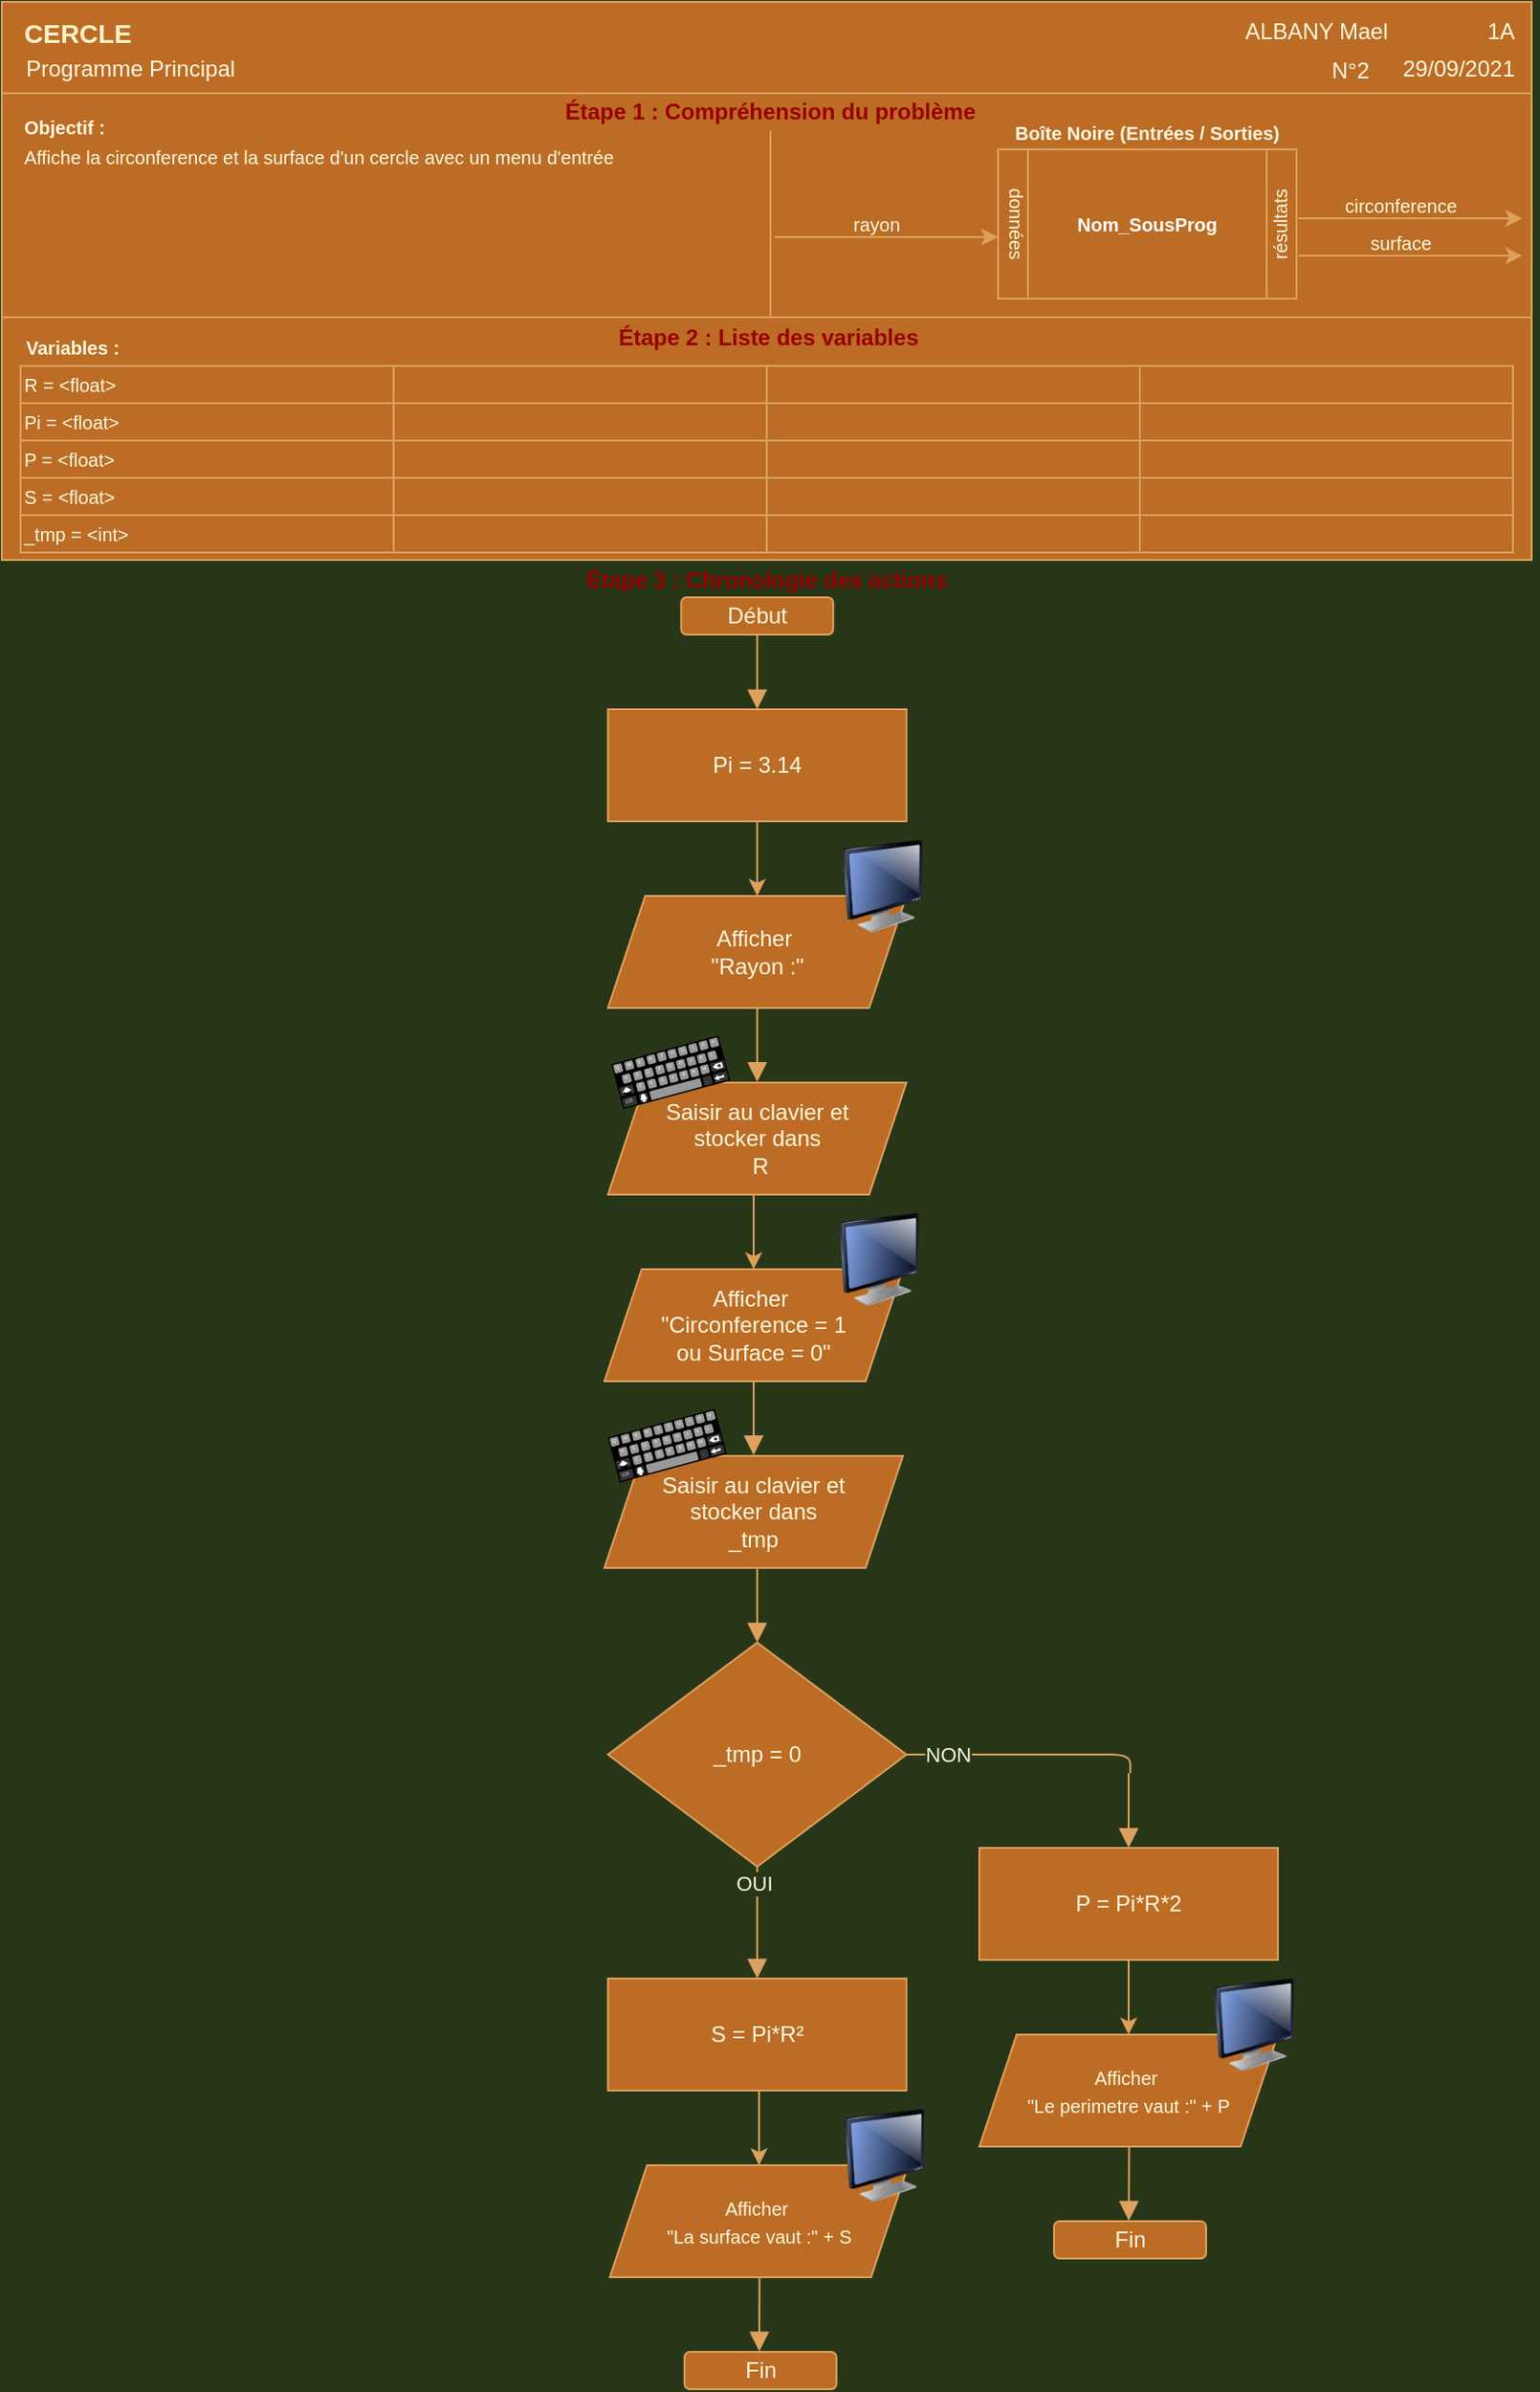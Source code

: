 <mxfile version="15.2.7" type="device"><diagram id="C5RBs43oDa-KdzZeNtuy" name="Page-1"><mxGraphModel dx="2756" dy="2169" grid="1" gridSize="10" guides="1" tooltips="1" connect="1" arrows="1" fold="1" page="1" pageScale="1" pageWidth="827" pageHeight="1169" background="#283618" math="0" shadow="0"><root><mxCell id="WIyWlLk6GJQsqaUBKTNV-0"/><mxCell id="WIyWlLk6GJQsqaUBKTNV-1" parent="WIyWlLk6GJQsqaUBKTNV-0"/><mxCell id="lnCyzunkSjbtColJnRYk-47" value="" style="group;fontColor=#FEFAE0;" parent="WIyWlLk6GJQsqaUBKTNV-1" vertex="1" connectable="0"><mxGeometry x="-1650" y="-1169" width="820" height="299" as="geometry"/></mxCell><mxCell id="lnCyzunkSjbtColJnRYk-46" value="" style="group;allowArrows=0;dropTarget=0;recursiveResize=0;expand=0;movable=0;resizable=0;rotatable=0;deletable=0;cloneable=0;editable=0;fontColor=#FEFAE0;" parent="lnCyzunkSjbtColJnRYk-47" vertex="1" connectable="0"><mxGeometry width="820" height="299" as="geometry"/></mxCell><mxCell id="FBwt7Aevd6_M9OipMNYC-8" value="" style="rounded=0;whiteSpace=wrap;html=1;fontSize=12;align=left;fillColor=#BC6C25;strokeColor=#DDA15E;fontColor=#FEFAE0;deletable=0;cloneable=0;rotatable=0;resizable=0;movable=0;expand=0;recursiveResize=0;allowArrows=0;connectable=0;editable=0;" parent="lnCyzunkSjbtColJnRYk-46" vertex="1"><mxGeometry width="820" height="49" as="geometry"/></mxCell><mxCell id="td8Thl32gD1S19auqDvH-131" value="" style="rounded=0;whiteSpace=wrap;html=1;strokeWidth=1;perimeterSpacing=0;connectable=0;allowArrows=0;resizable=0;movable=0;rotatable=0;cloneable=0;deletable=0;resizeWidth=0;fillColor=#BC6C25;strokeColor=#DDA15E;expand=0;recursiveResize=0;editable=0;fontColor=#FEFAE0;" parent="lnCyzunkSjbtColJnRYk-46" vertex="1"><mxGeometry y="49" width="820" height="120" as="geometry"/></mxCell><mxCell id="pmkci14DqVWy7yplzHCR-0" value="" style="rounded=0;whiteSpace=wrap;html=1;fillColor=#BC6C25;strokeColor=#DDA15E;connectable=0;allowArrows=0;recursiveResize=0;expand=0;movable=0;resizable=0;rotatable=0;cloneable=0;deletable=0;editable=0;fontColor=#FEFAE0;" parent="lnCyzunkSjbtColJnRYk-46" vertex="1"><mxGeometry y="169" width="820" height="130" as="geometry"/></mxCell><mxCell id="FBwt7Aevd6_M9OipMNYC-7" value="" style="endArrow=none;html=1;fontSize=12;fontColor=#FEFAE0;startFill=0;endFill=0;anchorPointDirection=0;bendable=0;movable=0;cloneable=0;deletable=0;editable=0;strokeColor=#DDA15E;labelBackgroundColor=#283618;" parent="lnCyzunkSjbtColJnRYk-47" edge="1"><mxGeometry width="50" height="50" relative="1" as="geometry"><mxPoint x="412" y="69" as="sourcePoint"/><mxPoint x="412" y="169" as="targetPoint"/></mxGeometry></mxCell><mxCell id="05bFbuM6658bWkNC-nGX-0" value="" style="group;fontColor=#FEFAE0;" parent="lnCyzunkSjbtColJnRYk-47" vertex="1" connectable="0"><mxGeometry x="414" y="109" width="120" height="20" as="geometry"/></mxCell><mxCell id="05bFbuM6658bWkNC-nGX-1" value="" style="endArrow=classic;html=1;anchorPointDirection=0;bendable=0;cloneable=0;movable=0;deletable=0;editable=0;strokeColor=#DDA15E;fontColor=#FEFAE0;labelBackgroundColor=#283618;" parent="05bFbuM6658bWkNC-nGX-0" edge="1"><mxGeometry y="10" width="50" height="50" as="geometry"><mxPoint y="17" as="sourcePoint"/><mxPoint x="120" y="17" as="targetPoint"/></mxGeometry></mxCell><mxCell id="05bFbuM6658bWkNC-nGX-2" value="&lt;font style=&quot;font-size: 10px&quot;&gt;rayon&lt;br&gt;&lt;/font&gt;" style="text;html=1;strokeColor=none;fillColor=none;align=center;verticalAlign=middle;whiteSpace=wrap;rounded=0;connectable=0;allowArrows=0;recursiveResize=0;expand=0;movable=0;resizable=0;rotatable=0;cloneable=0;deletable=0;autosize=1;pointerEvents=0;fontColor=#FEFAE0;" parent="05bFbuM6658bWkNC-nGX-0" vertex="1"><mxGeometry x="35" width="40" height="20" as="geometry"/></mxCell><mxCell id="05bFbuM6658bWkNC-nGX-6" value="" style="group;fontColor=#FEFAE0;" parent="lnCyzunkSjbtColJnRYk-47" vertex="1" connectable="0"><mxGeometry x="695" y="99" width="120" height="20" as="geometry"/></mxCell><mxCell id="05bFbuM6658bWkNC-nGX-7" value="" style="endArrow=classic;html=1;anchorPointDirection=0;bendable=0;cloneable=0;movable=0;deletable=0;editable=0;strokeColor=#DDA15E;fontColor=#FEFAE0;labelBackgroundColor=#283618;" parent="05bFbuM6658bWkNC-nGX-6" edge="1"><mxGeometry y="10" width="50" height="50" as="geometry"><mxPoint y="17" as="sourcePoint"/><mxPoint x="120" y="17" as="targetPoint"/></mxGeometry></mxCell><mxCell id="05bFbuM6658bWkNC-nGX-8" value="&lt;font style=&quot;font-size: 10px&quot;&gt;circonference&lt;br&gt;&lt;/font&gt;" style="text;html=1;strokeColor=none;fillColor=none;align=center;verticalAlign=middle;whiteSpace=wrap;rounded=0;connectable=0;allowArrows=0;recursiveResize=0;expand=0;movable=0;resizable=0;rotatable=0;cloneable=0;deletable=0;autosize=1;pointerEvents=0;fontColor=#FEFAE0;" parent="05bFbuM6658bWkNC-nGX-6" vertex="1"><mxGeometry x="15" width="80" height="20" as="geometry"/></mxCell><mxCell id="td8Thl32gD1S19auqDvH-126" value="Programme Principal&amp;nbsp;" style="text;html=1;strokeColor=none;fillColor=none;align=left;verticalAlign=middle;whiteSpace=wrap;rounded=0;fontColor=#FEFAE0;connectable=0;allowArrows=0;recursiveResize=0;expand=0;movable=0;resizable=0;rotatable=0;cloneable=0;deletable=0;pointerEvents=0;" parent="WIyWlLk6GJQsqaUBKTNV-1" vertex="1"><mxGeometry x="-1639" y="-1143" width="238" height="20" as="geometry"/></mxCell><mxCell id="td8Thl32gD1S19auqDvH-127" value="ALBANY Mael" style="text;html=1;strokeColor=none;fillColor=none;align=right;verticalAlign=middle;whiteSpace=wrap;rounded=0;movable=0;resizable=0;rotatable=0;deletable=0;editable=1;connectable=0;fontColor=#FEFAE0;allowArrows=0;recursiveResize=0;expand=0;cloneable=0;pointerEvents=0;" parent="WIyWlLk6GJQsqaUBKTNV-1" vertex="1"><mxGeometry x="-1285" y="-1163" width="380" height="20" as="geometry"/></mxCell><mxCell id="td8Thl32gD1S19auqDvH-128" value="1A" style="text;html=1;strokeColor=none;fillColor=none;align=right;verticalAlign=middle;whiteSpace=wrap;rounded=0;movable=0;fontColor=#FEFAE0;connectable=0;allowArrows=0;recursiveResize=0;expand=0;resizable=0;rotatable=0;cloneable=0;deletable=0;pointerEvents=0;" parent="WIyWlLk6GJQsqaUBKTNV-1" vertex="1"><mxGeometry x="-900" y="-1165" width="63.45" height="23" as="geometry"/></mxCell><mxCell id="td8Thl32gD1S19auqDvH-132" value="N°2" style="text;html=1;strokeColor=none;fillColor=none;align=right;verticalAlign=middle;whiteSpace=wrap;rounded=0;movable=0;fontColor=#FEFAE0;connectable=0;allowArrows=0;recursiveResize=0;expand=0;resizable=0;rotatable=0;cloneable=0;deletable=0;pointerEvents=0;" parent="WIyWlLk6GJQsqaUBKTNV-1" vertex="1"><mxGeometry x="-1017" y="-1142" width="102" height="20" as="geometry"/></mxCell><mxCell id="td8Thl32gD1S19auqDvH-133" value="&lt;font style=&quot;font-size: 10px&quot;&gt;&lt;b&gt;Objectif :&lt;/b&gt;&lt;/font&gt;" style="text;html=1;strokeColor=none;fillColor=none;align=left;verticalAlign=middle;whiteSpace=wrap;rounded=0;fontSize=14;resizable=0;movable=0;editable=0;rotatable=0;deletable=0;connectable=0;allowArrows=0;recursiveResize=0;expand=0;cloneable=0;pointerEvents=0;fontColor=#FEFAE0;" parent="WIyWlLk6GJQsqaUBKTNV-1" vertex="1"><mxGeometry x="-1640" y="-1112.5" width="160" height="19.5" as="geometry"/></mxCell><mxCell id="td8Thl32gD1S19auqDvH-142" value="29/09/2021" style="text;html=1;strokeColor=none;fillColor=none;align=right;verticalAlign=middle;whiteSpace=wrap;rounded=0;movable=0;fontColor=#FEFAE0;connectable=0;allowArrows=0;recursiveResize=0;expand=0;resizable=0;rotatable=0;cloneable=0;deletable=0;pointerEvents=0;" parent="WIyWlLk6GJQsqaUBKTNV-1" vertex="1"><mxGeometry x="-908" y="-1143" width="71" height="20" as="geometry"/></mxCell><mxCell id="td8Thl32gD1S19auqDvH-143" value="&lt;font color=&quot;#fff2cc&quot; face=&quot;helvetica&quot;&gt;&lt;span style=&quot;font-size: 14px&quot;&gt;&lt;b&gt;CERCLE&lt;/b&gt;&lt;/span&gt;&lt;/font&gt;" style="text;whiteSpace=wrap;html=1;fontSize=16;movable=0;align=left;connectable=0;allowArrows=0;resizable=0;rotatable=0;cloneable=0;deletable=0;expand=0;recursiveResize=0;pointerEvents=0;fontColor=#FEFAE0;" parent="WIyWlLk6GJQsqaUBKTNV-1" vertex="1"><mxGeometry x="-1640" y="-1169" width="280" height="30" as="geometry"/></mxCell><mxCell id="td8Thl32gD1S19auqDvH-146" value="&lt;font style=&quot;font-size: 10px&quot;&gt;Affiche la circonference et la surface d'un cercle avec un menu d'entrée&lt;/font&gt;" style="text;html=1;strokeColor=none;fillColor=none;align=left;verticalAlign=top;whiteSpace=wrap;rounded=0;movable=0;autosize=0;resizable=0;deletable=0;allowArrows=0;connectable=0;imageVerticalAlign=top;rotatable=0;cloneable=0;recursiveResize=0;expand=0;resizeHeight=0;pointerEvents=0;fontColor=#FEFAE0;" parent="WIyWlLk6GJQsqaUBKTNV-1" vertex="1"><mxGeometry x="-1640" y="-1100" width="370" height="90" as="geometry"/></mxCell><mxCell id="pmkci14DqVWy7yplzHCR-1" value="&lt;b style=&quot;&quot;&gt;&lt;font style=&quot;font-size: 10px&quot;&gt;Variables :&lt;/font&gt;&lt;/b&gt;" style="text;html=1;strokeColor=none;fillColor=none;align=left;verticalAlign=middle;whiteSpace=wrap;rounded=0;connectable=0;allowArrows=0;recursiveResize=0;expand=0;movable=0;resizable=0;rotatable=0;cloneable=0;deletable=0;pointerEvents=0;editable=0;fontColor=#FEFAE0;" parent="WIyWlLk6GJQsqaUBKTNV-1" vertex="1"><mxGeometry x="-1639" y="-994" width="80" height="20" as="geometry"/></mxCell><mxCell id="pmkci14DqVWy7yplzHCR-34" value="" style="group;allowArrows=0;dropTarget=0;recursiveResize=0;expand=0;movable=0;resizable=0;rotatable=0;deletable=0;cloneable=0;pointerEvents=0;fontColor=#FEFAE0;" parent="WIyWlLk6GJQsqaUBKTNV-1" vertex="1" connectable="0"><mxGeometry x="-1639" y="-970" width="795" height="90" as="geometry"/></mxCell><mxCell id="pmkci14DqVWy7yplzHCR-53" value="" style="group;allowArrows=0;dropTarget=0;recursiveResize=0;expand=0;movable=0;resizable=0;rotatable=0;cloneable=0;deletable=0;container=0;pointerEvents=0;fontColor=#FEFAE0;" parent="WIyWlLk6GJQsqaUBKTNV-1" vertex="1" connectable="0"><mxGeometry x="-1639" y="-970" width="800.45" height="90" as="geometry"/></mxCell><mxCell id="lnCyzunkSjbtColJnRYk-22" value="&lt;span style=&quot;font-family: &amp;#34;helvetica&amp;#34; ; font-style: normal ; letter-spacing: normal ; text-indent: 0px ; text-transform: none ; word-spacing: 0px ; display: inline ; float: none&quot;&gt;&lt;b&gt;&lt;font style=&quot;font-size: 12px&quot; color=&quot;#990000&quot;&gt;Étape 1 : Compréhension du problème&lt;/font&gt;&lt;/b&gt;&lt;/span&gt;" style="text;whiteSpace=wrap;html=1;align=center;connectable=0;allowArrows=0;recursiveResize=0;expand=0;movable=0;resizable=0;rotatable=0;deletable=0;cloneable=0;pointerEvents=0;editable=0;fontColor=#FEFAE0;" parent="WIyWlLk6GJQsqaUBKTNV-1" vertex="1"><mxGeometry x="-1378" y="-1123.75" width="280" height="30" as="geometry"/></mxCell><mxCell id="lnCyzunkSjbtColJnRYk-23" value="&lt;span style=&quot;font-family: &amp;#34;helvetica&amp;#34; ; font-style: normal ; letter-spacing: normal ; text-indent: 0px ; text-transform: none ; word-spacing: 0px ; display: inline ; float: none&quot;&gt;&lt;b&gt;&lt;font style=&quot;font-size: 12px&quot; color=&quot;#990000&quot;&gt;Étape 2 : Liste des variables&lt;/font&gt;&lt;/b&gt;&lt;/span&gt;" style="text;whiteSpace=wrap;html=1;align=center;connectable=0;allowArrows=0;expand=0;recursiveResize=0;movable=0;resizable=0;rotatable=0;cloneable=0;deletable=0;pointerEvents=0;editable=0;fontColor=#FEFAE0;" parent="WIyWlLk6GJQsqaUBKTNV-1" vertex="1"><mxGeometry x="-1379" y="-1003" width="280" height="30" as="geometry"/></mxCell><mxCell id="lnCyzunkSjbtColJnRYk-24" value="&lt;span style=&quot;font-family: &amp;#34;helvetica&amp;#34; ; font-style: normal ; letter-spacing: normal ; text-indent: 0px ; text-transform: none ; word-spacing: 0px ; display: inline ; float: none&quot;&gt;&lt;b&gt;&lt;font style=&quot;font-size: 12px&quot; color=&quot;#990000&quot;&gt;Étape 3 : Chronologie des actions&lt;/font&gt;&lt;/b&gt;&lt;/span&gt;" style="text;whiteSpace=wrap;html=1;align=center;connectable=0;allowArrows=0;recursiveResize=0;expand=0;movable=0;resizable=0;rotatable=0;cloneable=0;deletable=0;pointerEvents=0;editable=0;fontColor=#FEFAE0;" parent="WIyWlLk6GJQsqaUBKTNV-1" vertex="1"><mxGeometry x="-1380" y="-873" width="280" height="20" as="geometry"/></mxCell><mxCell id="pmkci14DqVWy7yplzHCR-49" value="R = &amp;lt;float&amp;gt;" style="rounded=0;whiteSpace=wrap;html=1;align=left;verticalAlign=middle;labelBackgroundColor=none;fontColor=#FEFAE0;noLabel=0;fillColor=none;strokeColor=#DDA15E;allowArrows=0;connectable=0;recursiveResize=0;expand=0;movable=0;resizable=0;rotatable=0;cloneable=0;deletable=0;editable=1;fontSize=10;spacingBottom=1;pointerEvents=0;" parent="WIyWlLk6GJQsqaUBKTNV-1" vertex="1"><mxGeometry x="-1640" y="-974" width="200" height="20" as="geometry"/></mxCell><mxCell id="td8Thl32gD1S19auqDvH-148" value="&lt;font style=&quot;font-size: 10px&quot;&gt;&lt;b&gt;Boîte Noire (Entrées / Sorties)&lt;/b&gt;&lt;/font&gt;" style="text;html=1;strokeColor=none;fillColor=none;align=center;verticalAlign=middle;whiteSpace=wrap;rounded=0;fontSize=14;movable=0;resizable=0;connectable=0;allowArrows=0;rotatable=0;deletable=0;expand=0;editable=0;recursiveResize=0;cloneable=0;pointerEvents=0;fontColor=#FEFAE0;" parent="WIyWlLk6GJQsqaUBKTNV-1" vertex="1"><mxGeometry x="-1126" y="-1109.5" width="180" height="19.5" as="geometry"/></mxCell><mxCell id="lnCyzunkSjbtColJnRYk-25" value="" style="group;allowArrows=0;dropTarget=0;recursiveResize=0;expand=0;movable=0;resizable=0;rotatable=0;cloneable=0;deletable=0;editable=0;fontColor=#FEFAE0;" parent="WIyWlLk6GJQsqaUBKTNV-1" vertex="1" connectable="0"><mxGeometry x="-1117" y="-1090" width="162" height="80" as="geometry"/></mxCell><mxCell id="lnCyzunkSjbtColJnRYk-19" value="&lt;font color=&quot;#ffffff&quot; style=&quot;font-size: 10px&quot;&gt;&lt;b&gt;Nom_SousProg&lt;/b&gt;&lt;/font&gt;" style="shape=process;whiteSpace=wrap;html=1;backgroundOutline=0;fontColor=#FEFAE0;fillColor=#BC6C25;allowArrows=0;recursiveResize=0;expand=0;resizable=0;rotatable=0;cloneable=0;connectable=0;movable=0;deletable=0;strokeColor=#DDA15E;" parent="lnCyzunkSjbtColJnRYk-25" vertex="1"><mxGeometry x="1" width="160" height="80" as="geometry"/></mxCell><mxCell id="lnCyzunkSjbtColJnRYk-20" value="&lt;span style=&quot;font-size: 10px&quot;&gt;données&lt;/span&gt;" style="text;html=1;strokeColor=none;fillColor=none;align=center;verticalAlign=middle;whiteSpace=wrap;rounded=0;horizontal=0;fontColor=#FEFAE0;rotation=-180;spacing=0;fontSize=10;allowArrows=0;expand=0;movable=0;resizable=0;rotatable=0;cloneable=0;deletable=0;pointerEvents=0;editable=0;connectable=0;recursiveResize=0;" parent="lnCyzunkSjbtColJnRYk-25" vertex="1"><mxGeometry x="1" y="10" width="20" height="60" as="geometry"/></mxCell><mxCell id="lnCyzunkSjbtColJnRYk-21" value="&lt;span style=&quot;font-size: 10px&quot;&gt;résultats&lt;br style=&quot;font-size: 10px&quot;&gt;&lt;/span&gt;" style="text;html=1;strokeColor=none;fillColor=none;align=center;verticalAlign=middle;whiteSpace=wrap;rounded=0;horizontal=0;fontColor=#FEFAE0;rotation=0;spacing=0;fontSize=10;allowArrows=0;expand=0;movable=0;resizable=0;rotatable=0;cloneable=0;deletable=0;pointerEvents=0;editable=0;connectable=0;recursiveResize=0;" parent="lnCyzunkSjbtColJnRYk-25" vertex="1"><mxGeometry x="142" y="10" width="20" height="60" as="geometry"/></mxCell><mxCell id="lnCyzunkSjbtColJnRYk-27" value="Pi = &amp;lt;float&amp;gt;" style="rounded=0;whiteSpace=wrap;html=1;align=left;verticalAlign=middle;labelBackgroundColor=none;fontColor=#FEFAE0;noLabel=0;fillColor=none;strokeColor=#DDA15E;allowArrows=0;connectable=0;recursiveResize=0;expand=0;movable=0;resizable=0;rotatable=0;cloneable=0;deletable=0;editable=1;fontSize=10;spacingBottom=1;pointerEvents=0;" parent="WIyWlLk6GJQsqaUBKTNV-1" vertex="1"><mxGeometry x="-1640" y="-954" width="200" height="20" as="geometry"/></mxCell><mxCell id="lnCyzunkSjbtColJnRYk-28" value="P = &amp;lt;float&amp;gt;" style="rounded=0;whiteSpace=wrap;html=1;align=left;verticalAlign=middle;labelBackgroundColor=none;fontColor=#FEFAE0;noLabel=0;fillColor=none;strokeColor=#DDA15E;allowArrows=0;connectable=0;recursiveResize=0;expand=0;movable=0;resizable=0;rotatable=0;cloneable=0;deletable=0;editable=1;fontSize=10;spacingBottom=1;pointerEvents=0;" parent="WIyWlLk6GJQsqaUBKTNV-1" vertex="1"><mxGeometry x="-1640" y="-934" width="200" height="20" as="geometry"/></mxCell><mxCell id="lnCyzunkSjbtColJnRYk-29" value="S = &amp;lt;float&amp;gt;" style="rounded=0;whiteSpace=wrap;html=1;align=left;verticalAlign=middle;labelBackgroundColor=none;fontColor=#FEFAE0;noLabel=0;fillColor=none;strokeColor=#DDA15E;allowArrows=0;connectable=0;recursiveResize=0;expand=0;movable=0;resizable=0;rotatable=0;cloneable=0;deletable=0;editable=1;fontSize=10;spacingBottom=1;pointerEvents=0;" parent="WIyWlLk6GJQsqaUBKTNV-1" vertex="1"><mxGeometry x="-1640" y="-914" width="200" height="20" as="geometry"/></mxCell><mxCell id="lnCyzunkSjbtColJnRYk-30" value="_tmp = &amp;lt;int&amp;gt;" style="rounded=0;whiteSpace=wrap;html=1;align=left;verticalAlign=middle;labelBackgroundColor=none;fontColor=#FEFAE0;noLabel=0;fillColor=none;strokeColor=#DDA15E;allowArrows=0;connectable=0;recursiveResize=0;expand=0;movable=0;resizable=0;rotatable=0;cloneable=0;deletable=0;editable=1;fontSize=10;spacingBottom=1;pointerEvents=0;" parent="WIyWlLk6GJQsqaUBKTNV-1" vertex="1"><mxGeometry x="-1640" y="-894" width="200" height="20" as="geometry"/></mxCell><mxCell id="lnCyzunkSjbtColJnRYk-31" value="" style="rounded=0;whiteSpace=wrap;html=1;align=left;verticalAlign=middle;labelBackgroundColor=none;fontColor=#FEFAE0;noLabel=0;fillColor=none;strokeColor=#DDA15E;allowArrows=0;connectable=0;recursiveResize=0;expand=0;movable=0;resizable=0;rotatable=0;cloneable=0;deletable=0;editable=1;fontSize=10;spacingBottom=1;pointerEvents=0;" parent="WIyWlLk6GJQsqaUBKTNV-1" vertex="1"><mxGeometry x="-1440" y="-974" width="200" height="20" as="geometry"/></mxCell><mxCell id="lnCyzunkSjbtColJnRYk-32" value="" style="rounded=0;whiteSpace=wrap;html=1;align=left;verticalAlign=middle;labelBackgroundColor=none;fontColor=#FEFAE0;noLabel=0;fillColor=none;strokeColor=#DDA15E;allowArrows=0;connectable=0;recursiveResize=0;expand=0;movable=0;resizable=0;rotatable=0;cloneable=0;deletable=0;editable=1;fontSize=10;spacingBottom=1;pointerEvents=0;" parent="WIyWlLk6GJQsqaUBKTNV-1" vertex="1"><mxGeometry x="-1440" y="-954" width="200" height="20" as="geometry"/></mxCell><mxCell id="lnCyzunkSjbtColJnRYk-33" value="" style="rounded=0;whiteSpace=wrap;html=1;align=left;verticalAlign=middle;labelBackgroundColor=none;fontColor=#FEFAE0;noLabel=0;fillColor=none;strokeColor=#DDA15E;allowArrows=0;connectable=0;recursiveResize=0;expand=0;movable=0;resizable=0;rotatable=0;cloneable=0;deletable=0;editable=1;fontSize=10;spacingBottom=1;pointerEvents=0;" parent="WIyWlLk6GJQsqaUBKTNV-1" vertex="1"><mxGeometry x="-1440" y="-934" width="200" height="20" as="geometry"/></mxCell><mxCell id="lnCyzunkSjbtColJnRYk-34" value="" style="rounded=0;whiteSpace=wrap;html=1;align=left;verticalAlign=middle;labelBackgroundColor=none;fontColor=#FEFAE0;noLabel=0;fillColor=none;strokeColor=#DDA15E;allowArrows=0;connectable=0;recursiveResize=0;expand=0;movable=0;resizable=0;rotatable=0;cloneable=0;deletable=0;editable=1;fontSize=10;spacingBottom=1;pointerEvents=0;" parent="WIyWlLk6GJQsqaUBKTNV-1" vertex="1"><mxGeometry x="-1440" y="-914" width="200" height="20" as="geometry"/></mxCell><mxCell id="lnCyzunkSjbtColJnRYk-35" value="" style="rounded=0;whiteSpace=wrap;html=1;align=left;verticalAlign=middle;labelBackgroundColor=none;fontColor=#FEFAE0;noLabel=0;fillColor=none;strokeColor=#DDA15E;allowArrows=0;connectable=0;recursiveResize=0;expand=0;movable=0;resizable=0;rotatable=0;cloneable=0;deletable=0;editable=1;fontSize=10;spacingBottom=1;pointerEvents=0;" parent="WIyWlLk6GJQsqaUBKTNV-1" vertex="1"><mxGeometry x="-1440" y="-894" width="200" height="20" as="geometry"/></mxCell><mxCell id="lnCyzunkSjbtColJnRYk-36" value="" style="rounded=0;whiteSpace=wrap;html=1;align=left;verticalAlign=middle;labelBackgroundColor=none;fontColor=#FEFAE0;noLabel=0;fillColor=none;strokeColor=#DDA15E;allowArrows=0;connectable=0;recursiveResize=0;expand=0;movable=0;resizable=0;rotatable=0;cloneable=0;deletable=0;editable=1;fontSize=10;spacingBottom=1;pointerEvents=0;" parent="WIyWlLk6GJQsqaUBKTNV-1" vertex="1"><mxGeometry x="-1240" y="-974" width="200" height="20" as="geometry"/></mxCell><mxCell id="lnCyzunkSjbtColJnRYk-37" value="" style="rounded=0;whiteSpace=wrap;html=1;align=left;verticalAlign=middle;labelBackgroundColor=none;fontColor=#FEFAE0;noLabel=0;fillColor=none;strokeColor=#DDA15E;allowArrows=0;connectable=0;recursiveResize=0;expand=0;movable=0;resizable=0;rotatable=0;cloneable=0;deletable=0;editable=1;fontSize=10;spacingBottom=1;pointerEvents=0;" parent="WIyWlLk6GJQsqaUBKTNV-1" vertex="1"><mxGeometry x="-1240" y="-954" width="200" height="20" as="geometry"/></mxCell><mxCell id="lnCyzunkSjbtColJnRYk-38" value="" style="rounded=0;whiteSpace=wrap;html=1;align=left;verticalAlign=middle;labelBackgroundColor=none;fontColor=#FEFAE0;noLabel=0;fillColor=none;strokeColor=#DDA15E;allowArrows=0;connectable=0;recursiveResize=0;expand=0;movable=0;resizable=0;rotatable=0;cloneable=0;deletable=0;editable=1;fontSize=10;spacingBottom=1;pointerEvents=0;" parent="WIyWlLk6GJQsqaUBKTNV-1" vertex="1"><mxGeometry x="-1240" y="-934" width="200" height="20" as="geometry"/></mxCell><mxCell id="lnCyzunkSjbtColJnRYk-39" value="" style="rounded=0;whiteSpace=wrap;html=1;align=left;verticalAlign=middle;labelBackgroundColor=none;fontColor=#FEFAE0;noLabel=0;fillColor=none;strokeColor=#DDA15E;allowArrows=0;connectable=0;recursiveResize=0;expand=0;movable=0;resizable=0;rotatable=0;cloneable=0;deletable=0;editable=1;fontSize=10;spacingBottom=1;pointerEvents=0;" parent="WIyWlLk6GJQsqaUBKTNV-1" vertex="1"><mxGeometry x="-1240" y="-914" width="200" height="20" as="geometry"/></mxCell><mxCell id="lnCyzunkSjbtColJnRYk-40" value="" style="rounded=0;whiteSpace=wrap;html=1;align=left;verticalAlign=middle;labelBackgroundColor=none;fontColor=#FEFAE0;noLabel=0;fillColor=none;strokeColor=#DDA15E;allowArrows=0;connectable=0;recursiveResize=0;expand=0;movable=0;resizable=0;rotatable=0;cloneable=0;deletable=0;editable=1;fontSize=10;spacingBottom=1;pointerEvents=0;" parent="WIyWlLk6GJQsqaUBKTNV-1" vertex="1"><mxGeometry x="-1240" y="-894" width="200" height="20" as="geometry"/></mxCell><mxCell id="lnCyzunkSjbtColJnRYk-41" value="" style="rounded=0;whiteSpace=wrap;html=1;align=left;verticalAlign=middle;labelBackgroundColor=none;fontColor=#FEFAE0;noLabel=0;fillColor=none;strokeColor=#DDA15E;allowArrows=0;connectable=0;recursiveResize=0;expand=0;movable=0;resizable=0;rotatable=0;cloneable=0;deletable=0;editable=1;fontSize=10;spacingBottom=1;pointerEvents=0;" parent="WIyWlLk6GJQsqaUBKTNV-1" vertex="1"><mxGeometry x="-1040" y="-974" width="200" height="20" as="geometry"/></mxCell><mxCell id="lnCyzunkSjbtColJnRYk-42" value="" style="rounded=0;whiteSpace=wrap;html=1;align=left;verticalAlign=middle;labelBackgroundColor=none;fontColor=#FEFAE0;noLabel=0;fillColor=none;strokeColor=#DDA15E;allowArrows=0;connectable=0;recursiveResize=0;expand=0;movable=0;resizable=0;rotatable=0;cloneable=0;deletable=0;editable=1;fontSize=10;spacingBottom=1;pointerEvents=0;" parent="WIyWlLk6GJQsqaUBKTNV-1" vertex="1"><mxGeometry x="-1040" y="-954" width="200" height="20" as="geometry"/></mxCell><mxCell id="lnCyzunkSjbtColJnRYk-43" value="" style="rounded=0;whiteSpace=wrap;html=1;align=left;verticalAlign=middle;labelBackgroundColor=none;fontColor=#FEFAE0;noLabel=0;fillColor=none;strokeColor=#DDA15E;allowArrows=0;connectable=0;recursiveResize=0;expand=0;movable=0;resizable=0;rotatable=0;cloneable=0;deletable=0;editable=1;fontSize=10;spacingBottom=1;pointerEvents=0;" parent="WIyWlLk6GJQsqaUBKTNV-1" vertex="1"><mxGeometry x="-1040" y="-934" width="200" height="20" as="geometry"/></mxCell><mxCell id="lnCyzunkSjbtColJnRYk-44" value="" style="rounded=0;whiteSpace=wrap;html=1;align=left;verticalAlign=middle;labelBackgroundColor=none;fontColor=#FEFAE0;noLabel=0;fillColor=none;strokeColor=#DDA15E;allowArrows=0;connectable=0;recursiveResize=0;expand=0;movable=0;resizable=0;rotatable=0;cloneable=0;deletable=0;editable=1;fontSize=10;spacingBottom=1;pointerEvents=0;" parent="WIyWlLk6GJQsqaUBKTNV-1" vertex="1"><mxGeometry x="-1040" y="-914" width="200" height="20" as="geometry"/></mxCell><mxCell id="lnCyzunkSjbtColJnRYk-45" value="" style="rounded=0;whiteSpace=wrap;html=1;align=left;verticalAlign=middle;labelBackgroundColor=none;fontColor=#FEFAE0;noLabel=0;fillColor=none;strokeColor=#DDA15E;allowArrows=0;connectable=0;recursiveResize=0;expand=0;movable=0;resizable=0;rotatable=0;cloneable=0;deletable=0;editable=1;fontSize=10;spacingBottom=1;pointerEvents=0;" parent="WIyWlLk6GJQsqaUBKTNV-1" vertex="1"><mxGeometry x="-1040" y="-894" width="200" height="20" as="geometry"/></mxCell><mxCell id="05bFbuM6658bWkNC-nGX-3" value="" style="group;fontColor=#FEFAE0;" parent="WIyWlLk6GJQsqaUBKTNV-1" vertex="1" connectable="0"><mxGeometry x="-955" y="-1050" width="120" height="20" as="geometry"/></mxCell><mxCell id="05bFbuM6658bWkNC-nGX-4" value="" style="endArrow=classic;html=1;anchorPointDirection=0;bendable=0;cloneable=0;movable=0;deletable=0;editable=0;strokeColor=#DDA15E;fontColor=#FEFAE0;labelBackgroundColor=#283618;" parent="05bFbuM6658bWkNC-nGX-3" edge="1"><mxGeometry y="10" width="50" height="50" as="geometry"><mxPoint y="17" as="sourcePoint"/><mxPoint x="120" y="17" as="targetPoint"/></mxGeometry></mxCell><mxCell id="05bFbuM6658bWkNC-nGX-5" value="&lt;font style=&quot;font-size: 10px&quot;&gt;surface&lt;br&gt;&lt;/font&gt;" style="text;html=1;strokeColor=none;fillColor=none;align=center;verticalAlign=middle;whiteSpace=wrap;rounded=0;connectable=0;allowArrows=0;recursiveResize=0;expand=0;movable=0;resizable=0;rotatable=0;cloneable=0;deletable=0;autosize=1;pointerEvents=0;fontColor=#FEFAE0;" parent="05bFbuM6658bWkNC-nGX-3" vertex="1"><mxGeometry x="30" width="50" height="20" as="geometry"/></mxCell><mxCell id="05bFbuM6658bWkNC-nGX-9" value="Début" style="rounded=1;whiteSpace=wrap;html=1;fontSize=12;glass=0;strokeWidth=1;shadow=0;fontColor=#FEFAE0;fillColor=#BC6C25;align=center;imageAspect=1;connectable=1;allowArrows=0;recursiveResize=0;expand=0;resizable=0;rotatable=0;cloneable=0;pointerEvents=0;strokeColor=#DDA15E;" parent="WIyWlLk6GJQsqaUBKTNV-1" vertex="1"><mxGeometry x="-1285.86" y="-850" width="81.5" height="20" as="geometry"/></mxCell><mxCell id="05bFbuM6658bWkNC-nGX-13" value="" style="group;fontColor=#FEFAE0;" parent="WIyWlLk6GJQsqaUBKTNV-1" vertex="1" connectable="0"><mxGeometry x="-1325.11" y="-730" width="172.22" height="300" as="geometry"/></mxCell><mxCell id="05bFbuM6658bWkNC-nGX-14" value="Afficher&amp;nbsp;&lt;br&gt;&quot;Rayon :&quot;" style="shape=parallelogram;perimeter=parallelogramPerimeter;whiteSpace=wrap;html=1;fixedSize=1;connectable=1;allowArrows=0;recursiveResize=0;expand=0;movable=0;rotatable=0;cloneable=0;deletable=0;resizable=1;fillColor=#BC6C25;strokeColor=#DDA15E;fontColor=#FEFAE0;" parent="05bFbuM6658bWkNC-nGX-13" vertex="1"><mxGeometry y="40" width="160" height="60" as="geometry"/></mxCell><mxCell id="05bFbuM6658bWkNC-nGX-15" value="" style="image;html=1;image=img/lib/clip_art/computers/Monitor_128x128.png;aspect=fixed;connectable=0;allowArrows=0;recursiveResize=0;expand=0;movable=0;resizable=0;rotatable=0;cloneable=0;deletable=0;editable=0;fillColor=#BC6C25;strokeColor=#DDA15E;fontColor=#FEFAE0;labelBackgroundColor=#283618;" parent="05bFbuM6658bWkNC-nGX-13" vertex="1"><mxGeometry x="122.22" y="10" width="50" height="50" as="geometry"/></mxCell><mxCell id="05bFbuM6658bWkNC-nGX-16" value="" style="endArrow=classic;html=1;entryX=0.5;entryY=0;entryDx=0;entryDy=0;anchorPointDirection=0;bendable=0;movable=0;cloneable=0;deletable=0;editable=0;strokeColor=#DDA15E;fontColor=#FEFAE0;labelBackgroundColor=#283618;" parent="05bFbuM6658bWkNC-nGX-13" target="05bFbuM6658bWkNC-nGX-14" edge="1"><mxGeometry width="50" height="50" relative="1" as="geometry"><mxPoint x="80" as="sourcePoint"/><mxPoint x="140" y="-160" as="targetPoint"/></mxGeometry></mxCell><mxCell id="05bFbuM6658bWkNC-nGX-17" value="" style="group;fontColor=#FEFAE0;" parent="05bFbuM6658bWkNC-nGX-13" vertex="1" connectable="0"><mxGeometry y="100" width="170.33" height="200" as="geometry"/></mxCell><mxCell id="05bFbuM6658bWkNC-nGX-18" value="" style="endArrow=block;html=1;endSize=8;endFill=1;anchorPointDirection=0;bendable=0;entryX=0.5;entryY=-0.006;entryDx=0;entryDy=0;entryPerimeter=0;movable=1;cloneable=0;deletable=1;editable=0;resizable=1;rotatable=1;connectable=1;strokeColor=#DDA15E;fontColor=#FEFAE0;labelBackgroundColor=#283618;" parent="05bFbuM6658bWkNC-nGX-17" target="05bFbuM6658bWkNC-nGX-19" edge="1"><mxGeometry width="50" height="50" as="geometry"><mxPoint x="80" as="sourcePoint"/><mxPoint x="79.76" y="30" as="targetPoint"/></mxGeometry></mxCell><mxCell id="05bFbuM6658bWkNC-nGX-19" value="Saisir au clavier et &lt;br&gt;stocker dans&lt;br&gt;&amp;nbsp;R" style="shape=parallelogram;perimeter=parallelogramPerimeter;whiteSpace=wrap;html=1;fixedSize=1;connectable=1;allowArrows=0;recursiveResize=0;expand=0;movable=0;resizable=1;rotatable=0;cloneable=0;deletable=0;fillColor=#BC6C25;strokeColor=#DDA15E;fontColor=#FEFAE0;" parent="05bFbuM6658bWkNC-nGX-17" vertex="1"><mxGeometry y="40" width="160" height="60" as="geometry"/></mxCell><mxCell id="05bFbuM6658bWkNC-nGX-20" value="" style="verticalLabelPosition=bottom;verticalAlign=top;html=1;shadow=0;dashed=0;strokeWidth=1;shape=mxgraph.android.keyboard;rotation=-15;aspect=fixed;connectable=0;allowArrows=0;recursiveResize=0;expand=0;movable=0;resizable=0;rotatable=0;cloneable=0;deletable=0;fillColor=#BC6C25;strokeColor=#DDA15E;fontColor=#FEFAE0;" parent="05bFbuM6658bWkNC-nGX-17" vertex="1"><mxGeometry x="4.004" y="21.998" width="59.38" height="25" as="geometry"/></mxCell><mxCell id="05bFbuM6658bWkNC-nGX-44" value="" style="group;fontColor=#FEFAE0;" parent="05bFbuM6658bWkNC-nGX-17" vertex="1" connectable="0"><mxGeometry x="-1.89" y="100" width="172.22" height="100" as="geometry"/></mxCell><mxCell id="05bFbuM6658bWkNC-nGX-45" value="Afficher&amp;nbsp;&lt;br&gt;&quot;Circonference = 1&lt;br&gt;ou Surface = 0&quot;" style="shape=parallelogram;perimeter=parallelogramPerimeter;whiteSpace=wrap;html=1;fixedSize=1;connectable=1;allowArrows=0;recursiveResize=0;expand=0;movable=0;rotatable=0;cloneable=0;deletable=0;resizable=1;fillColor=#BC6C25;strokeColor=#DDA15E;fontColor=#FEFAE0;" parent="05bFbuM6658bWkNC-nGX-44" vertex="1"><mxGeometry y="40" width="160" height="60" as="geometry"/></mxCell><mxCell id="05bFbuM6658bWkNC-nGX-46" value="" style="image;html=1;image=img/lib/clip_art/computers/Monitor_128x128.png;aspect=fixed;connectable=0;allowArrows=0;recursiveResize=0;expand=0;movable=0;resizable=0;rotatable=0;cloneable=0;deletable=0;editable=0;fillColor=#BC6C25;strokeColor=#DDA15E;fontColor=#FEFAE0;labelBackgroundColor=#283618;" parent="05bFbuM6658bWkNC-nGX-44" vertex="1"><mxGeometry x="122.22" y="10" width="50" height="50" as="geometry"/></mxCell><mxCell id="05bFbuM6658bWkNC-nGX-47" value="" style="endArrow=classic;html=1;entryX=0.5;entryY=0;entryDx=0;entryDy=0;anchorPointDirection=0;bendable=0;movable=0;cloneable=0;deletable=0;editable=0;strokeColor=#DDA15E;fontColor=#FEFAE0;labelBackgroundColor=#283618;" parent="05bFbuM6658bWkNC-nGX-44" target="05bFbuM6658bWkNC-nGX-45" edge="1"><mxGeometry width="50" height="50" relative="1" as="geometry"><mxPoint x="80" as="sourcePoint"/><mxPoint x="140" y="-160" as="targetPoint"/></mxGeometry></mxCell><mxCell id="05bFbuM6658bWkNC-nGX-21" value="" style="group;fontColor=#FEFAE0;" parent="WIyWlLk6GJQsqaUBKTNV-1" vertex="1" connectable="0"><mxGeometry x="-1325.11" y="-150" width="160" height="100" as="geometry"/></mxCell><mxCell id="05bFbuM6658bWkNC-nGX-22" value="S = Pi*R²" style="rounded=0;whiteSpace=wrap;html=1;fontSize=12;glass=0;strokeWidth=1;shadow=0;fontColor=#FEFAE0;fillColor=#BC6C25;align=center;pointerEvents=0;connectable=1;allowArrows=0;expand=0;rotatable=0;movable=0;recursiveResize=0;cloneable=0;deletable=0;strokeColor=#DDA15E;" parent="05bFbuM6658bWkNC-nGX-21" vertex="1"><mxGeometry y="40" width="160" height="60" as="geometry"/></mxCell><mxCell id="05bFbuM6658bWkNC-nGX-23" value="" style="endArrow=block;html=1;endSize=8;endFill=1;anchorPointDirection=0;bendable=0;entryX=0.5;entryY=0;entryDx=0;entryDy=0;movable=0;cloneable=0;deletable=0;editable=0;strokeColor=#DDA15E;fontColor=#FEFAE0;labelBackgroundColor=#283618;" parent="05bFbuM6658bWkNC-nGX-21" target="05bFbuM6658bWkNC-nGX-22" edge="1"><mxGeometry width="50" height="50" as="geometry"><mxPoint x="80" as="sourcePoint"/><mxPoint x="81.22" y="60" as="targetPoint"/></mxGeometry></mxCell><mxCell id="05bFbuM6658bWkNC-nGX-24" value="" style="group;fontColor=#FEFAE0;" parent="WIyWlLk6GJQsqaUBKTNV-1" vertex="1" connectable="0"><mxGeometry x="-1126" y="-220" width="160" height="100" as="geometry"/></mxCell><mxCell id="05bFbuM6658bWkNC-nGX-25" value="P = Pi*R*2" style="rounded=0;whiteSpace=wrap;html=1;fontSize=12;glass=0;strokeWidth=1;shadow=0;fontColor=#FEFAE0;fillColor=#BC6C25;align=center;pointerEvents=0;connectable=1;allowArrows=0;expand=0;rotatable=0;movable=0;recursiveResize=0;cloneable=0;deletable=0;strokeColor=#DDA15E;" parent="05bFbuM6658bWkNC-nGX-24" vertex="1"><mxGeometry y="40" width="160" height="60" as="geometry"/></mxCell><mxCell id="05bFbuM6658bWkNC-nGX-26" value="" style="endArrow=block;html=1;endSize=8;endFill=1;anchorPointDirection=0;bendable=0;entryX=0.5;entryY=0;entryDx=0;entryDy=0;movable=0;cloneable=0;deletable=0;editable=0;strokeColor=#DDA15E;fontColor=#FEFAE0;labelBackgroundColor=#283618;" parent="05bFbuM6658bWkNC-nGX-24" target="05bFbuM6658bWkNC-nGX-25" edge="1"><mxGeometry width="50" height="50" as="geometry"><mxPoint x="80" as="sourcePoint"/><mxPoint x="81.22" y="60" as="targetPoint"/></mxGeometry></mxCell><mxCell id="05bFbuM6658bWkNC-nGX-27" value="" style="group;fontColor=#FEFAE0;" parent="WIyWlLk6GJQsqaUBKTNV-1" vertex="1" connectable="0"><mxGeometry x="-1324.11" y="-50" width="172.22" height="160" as="geometry"/></mxCell><mxCell id="05bFbuM6658bWkNC-nGX-28" value="&lt;font style=&quot;font-size: 10px&quot;&gt;Afficher&amp;nbsp;&lt;br&gt;&quot;La surface vaut :&quot; + S&lt;br&gt;&lt;/font&gt;" style="shape=parallelogram;perimeter=parallelogramPerimeter;whiteSpace=wrap;html=1;fixedSize=1;connectable=1;allowArrows=0;recursiveResize=0;expand=0;movable=0;rotatable=0;cloneable=0;deletable=0;resizable=1;fillColor=#BC6C25;strokeColor=#DDA15E;fontColor=#FEFAE0;" parent="05bFbuM6658bWkNC-nGX-27" vertex="1"><mxGeometry y="40" width="160" height="60" as="geometry"/></mxCell><mxCell id="05bFbuM6658bWkNC-nGX-29" value="" style="image;html=1;image=img/lib/clip_art/computers/Monitor_128x128.png;aspect=fixed;connectable=0;allowArrows=0;recursiveResize=0;expand=0;movable=0;resizable=0;rotatable=0;cloneable=0;deletable=0;editable=0;fillColor=#BC6C25;strokeColor=#DDA15E;fontColor=#FEFAE0;labelBackgroundColor=#283618;" parent="05bFbuM6658bWkNC-nGX-27" vertex="1"><mxGeometry x="122.22" y="10" width="50" height="50" as="geometry"/></mxCell><mxCell id="05bFbuM6658bWkNC-nGX-30" value="" style="endArrow=classic;html=1;entryX=0.5;entryY=0;entryDx=0;entryDy=0;anchorPointDirection=0;bendable=0;movable=0;cloneable=0;deletable=0;editable=0;strokeColor=#DDA15E;fontColor=#FEFAE0;labelBackgroundColor=#283618;" parent="05bFbuM6658bWkNC-nGX-27" target="05bFbuM6658bWkNC-nGX-28" edge="1"><mxGeometry width="50" height="50" relative="1" as="geometry"><mxPoint x="80" as="sourcePoint"/><mxPoint x="140" y="-160" as="targetPoint"/></mxGeometry></mxCell><mxCell id="05bFbuM6658bWkNC-nGX-31" value="" style="group;allowArrows=0;dropTarget=0;recursiveResize=0;expand=0;resizable=0;rotatable=0;cloneable=0;fontColor=#FEFAE0;" parent="05bFbuM6658bWkNC-nGX-27" vertex="1" connectable="0"><mxGeometry x="40" y="100" width="81.5" height="60" as="geometry"/></mxCell><mxCell id="05bFbuM6658bWkNC-nGX-32" value="Fin" style="rounded=1;whiteSpace=wrap;html=1;fontSize=12;glass=0;strokeWidth=1;shadow=0;fontColor=#FEFAE0;fillColor=#BC6C25;align=center;imageAspect=1;connectable=1;allowArrows=0;recursiveResize=0;expand=0;resizable=0;rotatable=0;cloneable=0;pointerEvents=0;deletable=0;movable=0;strokeColor=#DDA15E;" parent="05bFbuM6658bWkNC-nGX-31" vertex="1"><mxGeometry y="40" width="81.5" height="20" as="geometry"/></mxCell><mxCell id="05bFbuM6658bWkNC-nGX-33" value="" style="endArrow=block;html=1;endSize=8;endFill=1;anchorPointDirection=0;bendable=0;entryX=0.492;entryY=-0.013;entryDx=0;entryDy=0;entryPerimeter=0;movable=0;cloneable=0;deletable=0;editable=0;strokeColor=#DDA15E;fontColor=#FEFAE0;labelBackgroundColor=#283618;" parent="05bFbuM6658bWkNC-nGX-31" target="05bFbuM6658bWkNC-nGX-32" edge="1"><mxGeometry width="50" height="50" as="geometry"><mxPoint x="40.25" as="sourcePoint"/><mxPoint x="40.25" y="40" as="targetPoint"/></mxGeometry></mxCell><mxCell id="05bFbuM6658bWkNC-nGX-34" value="" style="group;fontColor=#FEFAE0;" parent="WIyWlLk6GJQsqaUBKTNV-1" vertex="1" connectable="0"><mxGeometry x="-1325.11" y="-830" width="160" height="100" as="geometry"/></mxCell><mxCell id="05bFbuM6658bWkNC-nGX-35" value="Pi = 3.14" style="rounded=0;whiteSpace=wrap;html=1;fontSize=12;glass=0;strokeWidth=1;shadow=0;fontColor=#FEFAE0;fillColor=#BC6C25;align=center;pointerEvents=0;connectable=1;allowArrows=0;expand=0;rotatable=0;movable=0;recursiveResize=0;cloneable=0;deletable=0;strokeColor=#DDA15E;" parent="05bFbuM6658bWkNC-nGX-34" vertex="1"><mxGeometry y="40" width="160" height="60" as="geometry"/></mxCell><mxCell id="05bFbuM6658bWkNC-nGX-36" value="" style="endArrow=block;html=1;endSize=8;endFill=1;anchorPointDirection=0;bendable=0;entryX=0.5;entryY=0;entryDx=0;entryDy=0;movable=0;cloneable=0;deletable=0;editable=0;strokeColor=#DDA15E;fontColor=#FEFAE0;labelBackgroundColor=#283618;" parent="05bFbuM6658bWkNC-nGX-34" target="05bFbuM6658bWkNC-nGX-35" edge="1"><mxGeometry width="50" height="50" as="geometry"><mxPoint x="80" as="sourcePoint"/><mxPoint x="81.22" y="60" as="targetPoint"/></mxGeometry></mxCell><mxCell id="05bFbuM6658bWkNC-nGX-37" value="" style="group;allowArrows=0;dropTarget=0;recursiveResize=0;expand=0;resizable=0;rotatable=0;cloneable=0;deletable=1;fontColor=#FEFAE0;" parent="WIyWlLk6GJQsqaUBKTNV-1" vertex="1" connectable="0"><mxGeometry x="-1325.11" y="-330" width="280" height="180" as="geometry"/></mxCell><mxCell id="05bFbuM6658bWkNC-nGX-38" value="_tmp = 0" style="rhombus;whiteSpace=wrap;html=1;pointerEvents=0;connectable=1;allowArrows=0;recursiveResize=0;expand=0;rotatable=0;cloneable=0;deletable=0;fillColor=#BC6C25;strokeColor=#DDA15E;fontColor=#FEFAE0;" parent="05bFbuM6658bWkNC-nGX-37" vertex="1"><mxGeometry y="40" width="160" height="120" as="geometry"/></mxCell><mxCell id="05bFbuM6658bWkNC-nGX-39" value="" style="endArrow=none;html=1;exitX=0.5;exitY=1;exitDx=0;exitDy=0;endFill=0;endSize=8;spacingBottom=30;spacingRight=2;spacingLeft=0;anchorPointDirection=0;bendable=0;movable=0;cloneable=0;deletable=0;editable=0;resizable=1;rotatable=1;connectable=1;startFill=0;strokeColor=#DDA15E;fontColor=#FEFAE0;labelBackgroundColor=#283618;" parent="05bFbuM6658bWkNC-nGX-37" source="05bFbuM6658bWkNC-nGX-38" edge="1"><mxGeometry y="40" width="50" height="50" as="geometry"><mxPoint x="360" y="140" as="sourcePoint"/><mxPoint x="80" y="180" as="targetPoint"/></mxGeometry></mxCell><mxCell id="05bFbuM6658bWkNC-nGX-40" value="OUI" style="edgeLabel;html=1;align=center;verticalAlign=middle;resizable=0;points=[];spacingLeft=0;spacingBottom=10;spacingRight=5;allowArrows=0;recursiveResize=0;expand=0;movable=0;rotatable=0;cloneable=0;deletable=0;editable=0;fontColor=#FEFAE0;labelBackgroundColor=#283618;" parent="05bFbuM6658bWkNC-nGX-39" vertex="1" connectable="0"><mxGeometry x="-0.367" y="1" relative="1" as="geometry"><mxPoint x="-1" y="7" as="offset"/></mxGeometry></mxCell><mxCell id="05bFbuM6658bWkNC-nGX-41" value="" style="endArrow=none;html=1;exitX=1;exitY=0.5;exitDx=0;exitDy=0;endSize=8;endFill=0;anchorPointDirection=0;bendable=0;movable=0;cloneable=0;deletable=0;editable=0;resizable=1;rotatable=1;connectable=1;startFill=0;strokeColor=#DDA15E;fontColor=#FEFAE0;labelBackgroundColor=#283618;" parent="05bFbuM6658bWkNC-nGX-37" source="05bFbuM6658bWkNC-nGX-38" edge="1"><mxGeometry y="40" width="50" height="50" as="geometry"><mxPoint x="360" y="140" as="sourcePoint"/><mxPoint x="280" y="110" as="targetPoint"/><Array as="points"><mxPoint x="280" y="100"/></Array></mxGeometry></mxCell><mxCell id="05bFbuM6658bWkNC-nGX-42" value="NON" style="edgeLabel;html=1;align=center;verticalAlign=middle;resizable=0;points=[];spacingRight=7;allowArrows=0;recursiveResize=0;expand=0;movable=0;rotatable=0;cloneable=0;deletable=0;pointerEvents=0;editable=0;fontColor=#FEFAE0;labelBackgroundColor=#283618;" parent="05bFbuM6658bWkNC-nGX-41" vertex="1" connectable="0"><mxGeometry x="-0.1" y="-1" relative="1" as="geometry"><mxPoint x="-33" y="-1" as="offset"/></mxGeometry></mxCell><mxCell id="05bFbuM6658bWkNC-nGX-43" value="" style="endArrow=block;html=1;endSize=8;endFill=1;anchorPointDirection=0;bendable=0;entryX=0.5;entryY=0;entryDx=0;entryDy=0;movable=0;cloneable=0;deletable=0;editable=0;strokeColor=#DDA15E;fontColor=#FEFAE0;labelBackgroundColor=#283618;" parent="05bFbuM6658bWkNC-nGX-37" target="05bFbuM6658bWkNC-nGX-38" edge="1"><mxGeometry width="50" height="50" relative="1" as="geometry"><mxPoint x="80" as="sourcePoint"/><mxPoint x="40" y="90" as="targetPoint"/></mxGeometry></mxCell><mxCell id="05bFbuM6658bWkNC-nGX-48" value="" style="group;fontColor=#FEFAE0;" parent="WIyWlLk6GJQsqaUBKTNV-1" vertex="1" connectable="0"><mxGeometry x="-1327" y="-430" width="160" height="100" as="geometry"/></mxCell><mxCell id="05bFbuM6658bWkNC-nGX-49" value="" style="endArrow=block;html=1;endSize=8;endFill=1;anchorPointDirection=0;bendable=0;entryX=0.5;entryY=-0.006;entryDx=0;entryDy=0;entryPerimeter=0;movable=1;cloneable=0;deletable=1;editable=0;resizable=1;rotatable=1;connectable=1;strokeColor=#DDA15E;fontColor=#FEFAE0;labelBackgroundColor=#283618;" parent="05bFbuM6658bWkNC-nGX-48" target="05bFbuM6658bWkNC-nGX-50" edge="1"><mxGeometry width="50" height="50" as="geometry"><mxPoint x="80" as="sourcePoint"/><mxPoint x="79.76" y="30" as="targetPoint"/></mxGeometry></mxCell><mxCell id="05bFbuM6658bWkNC-nGX-50" value="Saisir au clavier et &lt;br&gt;stocker dans&lt;br&gt;_tmp" style="shape=parallelogram;perimeter=parallelogramPerimeter;whiteSpace=wrap;html=1;fixedSize=1;connectable=1;allowArrows=0;recursiveResize=0;expand=0;movable=0;resizable=1;rotatable=0;cloneable=0;deletable=0;fillColor=#BC6C25;strokeColor=#DDA15E;fontColor=#FEFAE0;" parent="05bFbuM6658bWkNC-nGX-48" vertex="1"><mxGeometry y="40" width="160" height="60" as="geometry"/></mxCell><mxCell id="05bFbuM6658bWkNC-nGX-51" value="" style="verticalLabelPosition=bottom;verticalAlign=top;html=1;shadow=0;dashed=0;strokeWidth=1;shape=mxgraph.android.keyboard;rotation=-15;aspect=fixed;connectable=0;allowArrows=0;recursiveResize=0;expand=0;movable=0;resizable=0;rotatable=0;cloneable=0;deletable=0;fillColor=#BC6C25;strokeColor=#DDA15E;fontColor=#FEFAE0;" parent="05bFbuM6658bWkNC-nGX-48" vertex="1"><mxGeometry x="4.004" y="21.998" width="59.38" height="25" as="geometry"/></mxCell><mxCell id="05bFbuM6658bWkNC-nGX-52" value="" style="group;fontColor=#FEFAE0;" parent="WIyWlLk6GJQsqaUBKTNV-1" vertex="1" connectable="0"><mxGeometry x="-1126" y="-120" width="172.22" height="160" as="geometry"/></mxCell><mxCell id="05bFbuM6658bWkNC-nGX-53" value="&lt;font style=&quot;font-size: 10px&quot;&gt;Afficher&amp;nbsp;&lt;br&gt;&quot;Le perimetre vaut :&quot; + P&lt;br&gt;&lt;/font&gt;" style="shape=parallelogram;perimeter=parallelogramPerimeter;whiteSpace=wrap;html=1;fixedSize=1;connectable=1;allowArrows=0;recursiveResize=0;expand=0;movable=0;rotatable=0;cloneable=0;deletable=0;resizable=1;fillColor=#BC6C25;strokeColor=#DDA15E;fontColor=#FEFAE0;" parent="05bFbuM6658bWkNC-nGX-52" vertex="1"><mxGeometry y="40" width="160" height="60" as="geometry"/></mxCell><mxCell id="05bFbuM6658bWkNC-nGX-54" value="" style="image;html=1;image=img/lib/clip_art/computers/Monitor_128x128.png;aspect=fixed;connectable=0;allowArrows=0;recursiveResize=0;expand=0;movable=0;resizable=0;rotatable=0;cloneable=0;deletable=0;editable=0;fillColor=#BC6C25;strokeColor=#DDA15E;fontColor=#FEFAE0;labelBackgroundColor=#283618;" parent="05bFbuM6658bWkNC-nGX-52" vertex="1"><mxGeometry x="122.22" y="10" width="50" height="50" as="geometry"/></mxCell><mxCell id="05bFbuM6658bWkNC-nGX-55" value="" style="endArrow=classic;html=1;entryX=0.5;entryY=0;entryDx=0;entryDy=0;anchorPointDirection=0;bendable=0;movable=0;cloneable=0;deletable=0;editable=0;strokeColor=#DDA15E;fontColor=#FEFAE0;labelBackgroundColor=#283618;" parent="05bFbuM6658bWkNC-nGX-52" target="05bFbuM6658bWkNC-nGX-53" edge="1"><mxGeometry width="50" height="50" relative="1" as="geometry"><mxPoint x="80" as="sourcePoint"/><mxPoint x="140" y="-160" as="targetPoint"/></mxGeometry></mxCell><mxCell id="05bFbuM6658bWkNC-nGX-56" value="" style="group;allowArrows=0;dropTarget=0;recursiveResize=0;expand=0;resizable=0;rotatable=0;cloneable=0;fontColor=#FEFAE0;" parent="05bFbuM6658bWkNC-nGX-52" vertex="1" connectable="0"><mxGeometry x="40" y="100" width="81.5" height="60" as="geometry"/></mxCell><mxCell id="05bFbuM6658bWkNC-nGX-57" value="Fin" style="rounded=1;whiteSpace=wrap;html=1;fontSize=12;glass=0;strokeWidth=1;shadow=0;fontColor=#FEFAE0;fillColor=#BC6C25;align=center;imageAspect=1;connectable=1;allowArrows=0;recursiveResize=0;expand=0;resizable=0;rotatable=0;cloneable=0;pointerEvents=0;deletable=0;movable=0;strokeColor=#DDA15E;" parent="05bFbuM6658bWkNC-nGX-56" vertex="1"><mxGeometry y="40" width="81.5" height="20" as="geometry"/></mxCell><mxCell id="05bFbuM6658bWkNC-nGX-58" value="" style="endArrow=block;html=1;endSize=8;endFill=1;anchorPointDirection=0;bendable=0;entryX=0.492;entryY=-0.013;entryDx=0;entryDy=0;entryPerimeter=0;movable=0;cloneable=0;deletable=0;editable=0;strokeColor=#DDA15E;fontColor=#FEFAE0;labelBackgroundColor=#283618;" parent="05bFbuM6658bWkNC-nGX-56" target="05bFbuM6658bWkNC-nGX-57" edge="1"><mxGeometry width="50" height="50" as="geometry"><mxPoint x="40.25" as="sourcePoint"/><mxPoint x="40.25" y="40" as="targetPoint"/></mxGeometry></mxCell></root></mxGraphModel></diagram></mxfile>